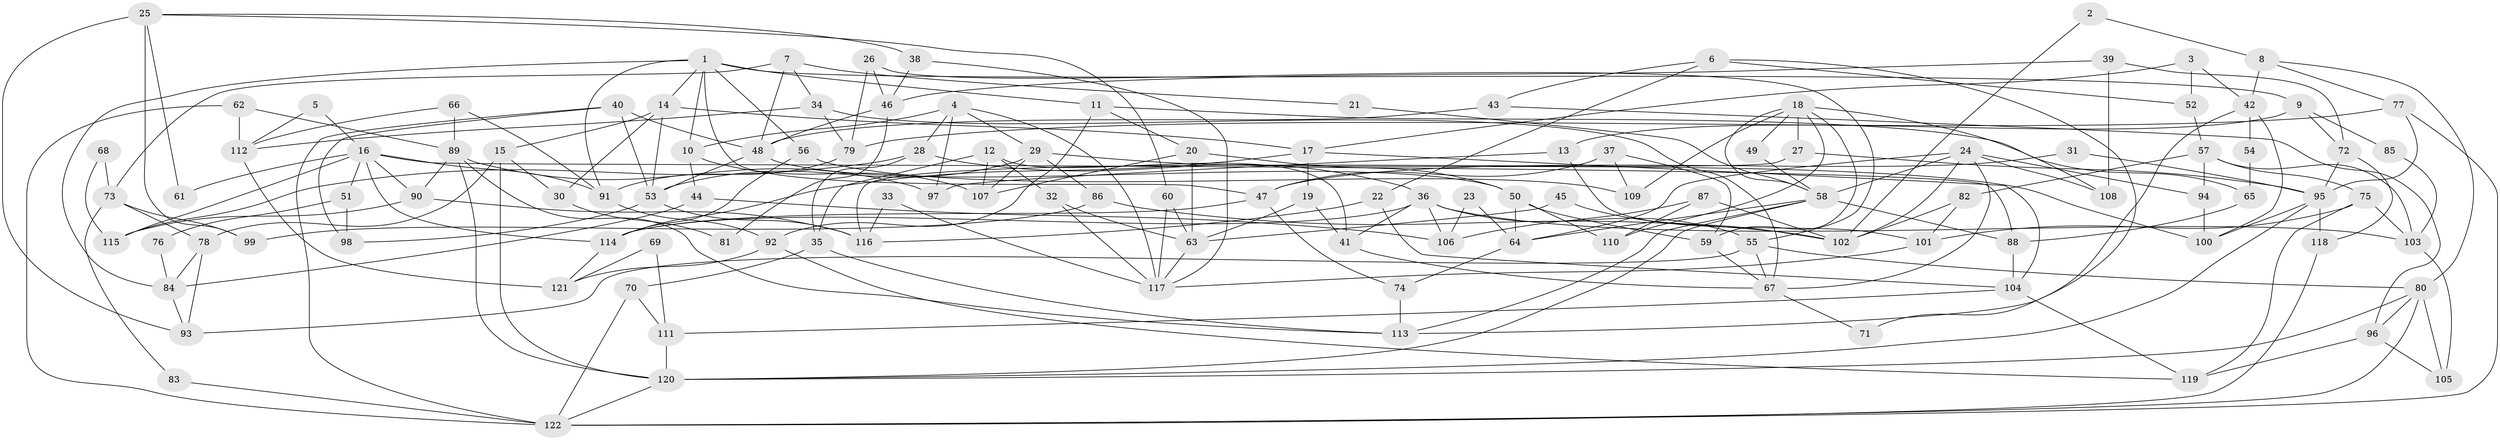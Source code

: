 // coarse degree distribution, {2: 0.18032786885245902, 4: 0.18032786885245902, 7: 0.06557377049180328, 3: 0.13114754098360656, 5: 0.2459016393442623, 6: 0.08196721311475409, 9: 0.06557377049180328, 11: 0.01639344262295082, 8: 0.01639344262295082, 18: 0.01639344262295082}
// Generated by graph-tools (version 1.1) at 2025/52/03/04/25 21:52:56]
// undirected, 122 vertices, 244 edges
graph export_dot {
graph [start="1"]
  node [color=gray90,style=filled];
  1;
  2;
  3;
  4;
  5;
  6;
  7;
  8;
  9;
  10;
  11;
  12;
  13;
  14;
  15;
  16;
  17;
  18;
  19;
  20;
  21;
  22;
  23;
  24;
  25;
  26;
  27;
  28;
  29;
  30;
  31;
  32;
  33;
  34;
  35;
  36;
  37;
  38;
  39;
  40;
  41;
  42;
  43;
  44;
  45;
  46;
  47;
  48;
  49;
  50;
  51;
  52;
  53;
  54;
  55;
  56;
  57;
  58;
  59;
  60;
  61;
  62;
  63;
  64;
  65;
  66;
  67;
  68;
  69;
  70;
  71;
  72;
  73;
  74;
  75;
  76;
  77;
  78;
  79;
  80;
  81;
  82;
  83;
  84;
  85;
  86;
  87;
  88;
  89;
  90;
  91;
  92;
  93;
  94;
  95;
  96;
  97;
  98;
  99;
  100;
  101;
  102;
  103;
  104;
  105;
  106;
  107;
  108;
  109;
  110;
  111;
  112;
  113;
  114;
  115;
  116;
  117;
  118;
  119;
  120;
  121;
  122;
  1 -- 84;
  1 -- 91;
  1 -- 9;
  1 -- 10;
  1 -- 11;
  1 -- 14;
  1 -- 47;
  1 -- 56;
  2 -- 8;
  2 -- 102;
  3 -- 17;
  3 -- 52;
  3 -- 42;
  4 -- 97;
  4 -- 29;
  4 -- 10;
  4 -- 28;
  4 -- 117;
  5 -- 16;
  5 -- 112;
  6 -- 22;
  6 -- 43;
  6 -- 52;
  6 -- 71;
  7 -- 34;
  7 -- 48;
  7 -- 21;
  7 -- 73;
  8 -- 42;
  8 -- 80;
  8 -- 77;
  9 -- 72;
  9 -- 13;
  9 -- 85;
  10 -- 44;
  10 -- 107;
  11 -- 20;
  11 -- 65;
  11 -- 92;
  12 -- 35;
  12 -- 32;
  12 -- 41;
  12 -- 107;
  13 -- 101;
  13 -- 97;
  14 -- 17;
  14 -- 15;
  14 -- 30;
  14 -- 53;
  15 -- 120;
  15 -- 30;
  15 -- 78;
  16 -- 90;
  16 -- 91;
  16 -- 51;
  16 -- 61;
  16 -- 88;
  16 -- 114;
  16 -- 115;
  17 -- 19;
  17 -- 104;
  17 -- 114;
  18 -- 58;
  18 -- 109;
  18 -- 27;
  18 -- 49;
  18 -- 59;
  18 -- 108;
  18 -- 110;
  19 -- 41;
  19 -- 63;
  20 -- 107;
  20 -- 50;
  20 -- 63;
  21 -- 58;
  22 -- 104;
  22 -- 116;
  23 -- 64;
  23 -- 106;
  24 -- 64;
  24 -- 58;
  24 -- 67;
  24 -- 94;
  24 -- 102;
  24 -- 108;
  25 -- 93;
  25 -- 38;
  25 -- 60;
  25 -- 61;
  25 -- 99;
  26 -- 55;
  26 -- 79;
  26 -- 46;
  27 -- 95;
  27 -- 116;
  28 -- 36;
  28 -- 35;
  28 -- 115;
  29 -- 53;
  29 -- 107;
  29 -- 86;
  29 -- 100;
  30 -- 81;
  31 -- 95;
  31 -- 47;
  32 -- 117;
  32 -- 63;
  33 -- 116;
  33 -- 117;
  34 -- 112;
  34 -- 67;
  34 -- 79;
  35 -- 113;
  35 -- 70;
  36 -- 55;
  36 -- 114;
  36 -- 41;
  36 -- 103;
  36 -- 106;
  37 -- 59;
  37 -- 47;
  37 -- 109;
  38 -- 46;
  38 -- 117;
  39 -- 108;
  39 -- 46;
  39 -- 72;
  40 -- 122;
  40 -- 53;
  40 -- 48;
  40 -- 98;
  41 -- 67;
  42 -- 100;
  42 -- 54;
  42 -- 113;
  43 -- 96;
  43 -- 48;
  44 -- 84;
  44 -- 106;
  45 -- 63;
  45 -- 102;
  46 -- 48;
  46 -- 81;
  47 -- 114;
  47 -- 74;
  48 -- 50;
  48 -- 53;
  49 -- 58;
  50 -- 110;
  50 -- 59;
  50 -- 64;
  51 -- 98;
  51 -- 76;
  52 -- 57;
  53 -- 98;
  53 -- 116;
  54 -- 65;
  55 -- 80;
  55 -- 67;
  55 -- 93;
  56 -- 114;
  56 -- 109;
  57 -- 103;
  57 -- 94;
  57 -- 75;
  57 -- 82;
  58 -- 64;
  58 -- 120;
  58 -- 88;
  58 -- 113;
  59 -- 67;
  60 -- 63;
  60 -- 117;
  62 -- 89;
  62 -- 122;
  62 -- 112;
  63 -- 117;
  64 -- 74;
  65 -- 88;
  66 -- 112;
  66 -- 89;
  66 -- 91;
  67 -- 71;
  68 -- 73;
  68 -- 115;
  69 -- 111;
  69 -- 121;
  70 -- 111;
  70 -- 122;
  72 -- 118;
  72 -- 95;
  73 -- 99;
  73 -- 78;
  73 -- 83;
  74 -- 113;
  75 -- 103;
  75 -- 101;
  75 -- 119;
  76 -- 84;
  77 -- 122;
  77 -- 79;
  77 -- 95;
  78 -- 84;
  78 -- 93;
  79 -- 91;
  80 -- 120;
  80 -- 122;
  80 -- 96;
  80 -- 105;
  82 -- 101;
  82 -- 102;
  83 -- 122;
  84 -- 93;
  85 -- 103;
  86 -- 102;
  86 -- 99;
  87 -- 106;
  87 -- 102;
  87 -- 110;
  88 -- 104;
  89 -- 113;
  89 -- 90;
  89 -- 97;
  89 -- 120;
  90 -- 116;
  90 -- 115;
  91 -- 92;
  92 -- 119;
  92 -- 121;
  94 -- 100;
  95 -- 100;
  95 -- 118;
  95 -- 120;
  96 -- 119;
  96 -- 105;
  101 -- 117;
  103 -- 105;
  104 -- 119;
  104 -- 111;
  111 -- 120;
  112 -- 121;
  114 -- 121;
  118 -- 122;
  120 -- 122;
}
